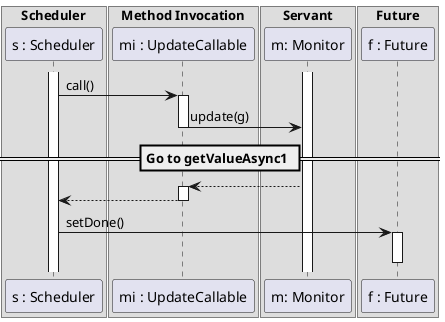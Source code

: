 @startuml
box "Scheduler"
participant "s : Scheduler" as s
end box
box "Method Invocation"
participant "mi : UpdateCallable" as mi
end box
box "Servant"
    participant "m: Monitor" as m
end box
box "Future"
    participant "f : Future" as f
end box
activate m
activate s
s -> mi: call()
activate mi
mi -> m: update(g)
== Go to getValueAsync1 ==
deactivate mi
m --> mi
activate mi
mi --> s
deactivate mi
s -> f: setDone()
activate f
deactivate f
@enduml